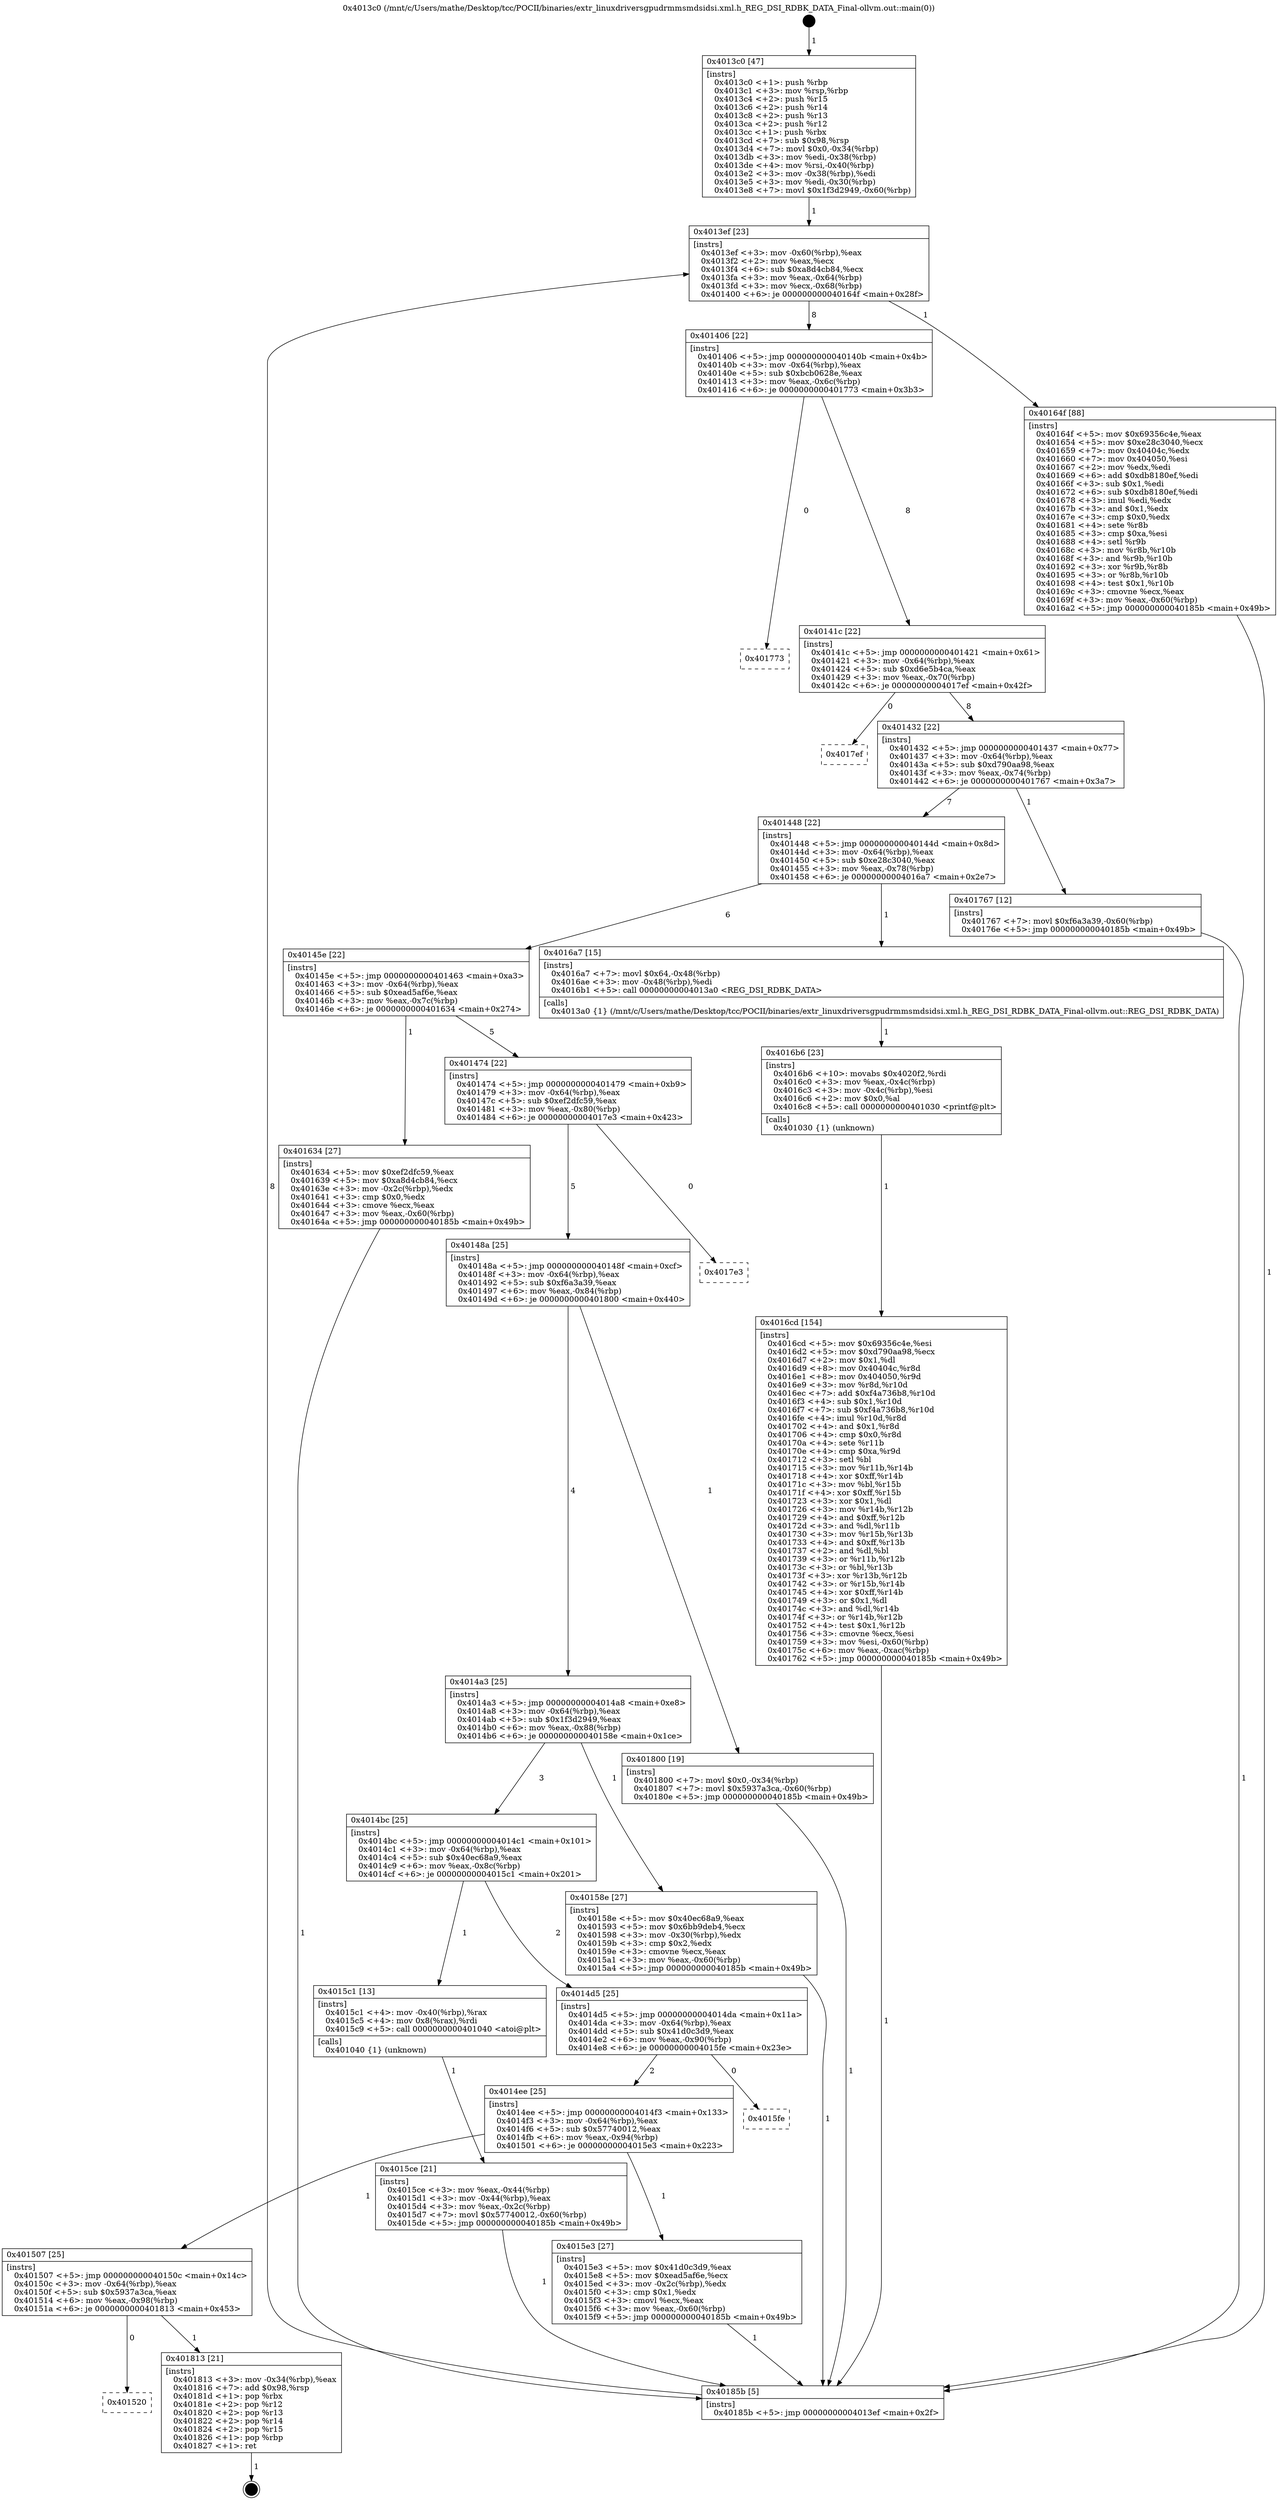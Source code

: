 digraph "0x4013c0" {
  label = "0x4013c0 (/mnt/c/Users/mathe/Desktop/tcc/POCII/binaries/extr_linuxdriversgpudrmmsmdsidsi.xml.h_REG_DSI_RDBK_DATA_Final-ollvm.out::main(0))"
  labelloc = "t"
  node[shape=record]

  Entry [label="",width=0.3,height=0.3,shape=circle,fillcolor=black,style=filled]
  "0x4013ef" [label="{
     0x4013ef [23]\l
     | [instrs]\l
     &nbsp;&nbsp;0x4013ef \<+3\>: mov -0x60(%rbp),%eax\l
     &nbsp;&nbsp;0x4013f2 \<+2\>: mov %eax,%ecx\l
     &nbsp;&nbsp;0x4013f4 \<+6\>: sub $0xa8d4cb84,%ecx\l
     &nbsp;&nbsp;0x4013fa \<+3\>: mov %eax,-0x64(%rbp)\l
     &nbsp;&nbsp;0x4013fd \<+3\>: mov %ecx,-0x68(%rbp)\l
     &nbsp;&nbsp;0x401400 \<+6\>: je 000000000040164f \<main+0x28f\>\l
  }"]
  "0x40164f" [label="{
     0x40164f [88]\l
     | [instrs]\l
     &nbsp;&nbsp;0x40164f \<+5\>: mov $0x69356c4e,%eax\l
     &nbsp;&nbsp;0x401654 \<+5\>: mov $0xe28c3040,%ecx\l
     &nbsp;&nbsp;0x401659 \<+7\>: mov 0x40404c,%edx\l
     &nbsp;&nbsp;0x401660 \<+7\>: mov 0x404050,%esi\l
     &nbsp;&nbsp;0x401667 \<+2\>: mov %edx,%edi\l
     &nbsp;&nbsp;0x401669 \<+6\>: add $0xdb8180ef,%edi\l
     &nbsp;&nbsp;0x40166f \<+3\>: sub $0x1,%edi\l
     &nbsp;&nbsp;0x401672 \<+6\>: sub $0xdb8180ef,%edi\l
     &nbsp;&nbsp;0x401678 \<+3\>: imul %edi,%edx\l
     &nbsp;&nbsp;0x40167b \<+3\>: and $0x1,%edx\l
     &nbsp;&nbsp;0x40167e \<+3\>: cmp $0x0,%edx\l
     &nbsp;&nbsp;0x401681 \<+4\>: sete %r8b\l
     &nbsp;&nbsp;0x401685 \<+3\>: cmp $0xa,%esi\l
     &nbsp;&nbsp;0x401688 \<+4\>: setl %r9b\l
     &nbsp;&nbsp;0x40168c \<+3\>: mov %r8b,%r10b\l
     &nbsp;&nbsp;0x40168f \<+3\>: and %r9b,%r10b\l
     &nbsp;&nbsp;0x401692 \<+3\>: xor %r9b,%r8b\l
     &nbsp;&nbsp;0x401695 \<+3\>: or %r8b,%r10b\l
     &nbsp;&nbsp;0x401698 \<+4\>: test $0x1,%r10b\l
     &nbsp;&nbsp;0x40169c \<+3\>: cmovne %ecx,%eax\l
     &nbsp;&nbsp;0x40169f \<+3\>: mov %eax,-0x60(%rbp)\l
     &nbsp;&nbsp;0x4016a2 \<+5\>: jmp 000000000040185b \<main+0x49b\>\l
  }"]
  "0x401406" [label="{
     0x401406 [22]\l
     | [instrs]\l
     &nbsp;&nbsp;0x401406 \<+5\>: jmp 000000000040140b \<main+0x4b\>\l
     &nbsp;&nbsp;0x40140b \<+3\>: mov -0x64(%rbp),%eax\l
     &nbsp;&nbsp;0x40140e \<+5\>: sub $0xbcb0628e,%eax\l
     &nbsp;&nbsp;0x401413 \<+3\>: mov %eax,-0x6c(%rbp)\l
     &nbsp;&nbsp;0x401416 \<+6\>: je 0000000000401773 \<main+0x3b3\>\l
  }"]
  Exit [label="",width=0.3,height=0.3,shape=circle,fillcolor=black,style=filled,peripheries=2]
  "0x401773" [label="{
     0x401773\l
  }", style=dashed]
  "0x40141c" [label="{
     0x40141c [22]\l
     | [instrs]\l
     &nbsp;&nbsp;0x40141c \<+5\>: jmp 0000000000401421 \<main+0x61\>\l
     &nbsp;&nbsp;0x401421 \<+3\>: mov -0x64(%rbp),%eax\l
     &nbsp;&nbsp;0x401424 \<+5\>: sub $0xd6e5b4ca,%eax\l
     &nbsp;&nbsp;0x401429 \<+3\>: mov %eax,-0x70(%rbp)\l
     &nbsp;&nbsp;0x40142c \<+6\>: je 00000000004017ef \<main+0x42f\>\l
  }"]
  "0x401520" [label="{
     0x401520\l
  }", style=dashed]
  "0x4017ef" [label="{
     0x4017ef\l
  }", style=dashed]
  "0x401432" [label="{
     0x401432 [22]\l
     | [instrs]\l
     &nbsp;&nbsp;0x401432 \<+5\>: jmp 0000000000401437 \<main+0x77\>\l
     &nbsp;&nbsp;0x401437 \<+3\>: mov -0x64(%rbp),%eax\l
     &nbsp;&nbsp;0x40143a \<+5\>: sub $0xd790aa98,%eax\l
     &nbsp;&nbsp;0x40143f \<+3\>: mov %eax,-0x74(%rbp)\l
     &nbsp;&nbsp;0x401442 \<+6\>: je 0000000000401767 \<main+0x3a7\>\l
  }"]
  "0x401813" [label="{
     0x401813 [21]\l
     | [instrs]\l
     &nbsp;&nbsp;0x401813 \<+3\>: mov -0x34(%rbp),%eax\l
     &nbsp;&nbsp;0x401816 \<+7\>: add $0x98,%rsp\l
     &nbsp;&nbsp;0x40181d \<+1\>: pop %rbx\l
     &nbsp;&nbsp;0x40181e \<+2\>: pop %r12\l
     &nbsp;&nbsp;0x401820 \<+2\>: pop %r13\l
     &nbsp;&nbsp;0x401822 \<+2\>: pop %r14\l
     &nbsp;&nbsp;0x401824 \<+2\>: pop %r15\l
     &nbsp;&nbsp;0x401826 \<+1\>: pop %rbp\l
     &nbsp;&nbsp;0x401827 \<+1\>: ret\l
  }"]
  "0x401767" [label="{
     0x401767 [12]\l
     | [instrs]\l
     &nbsp;&nbsp;0x401767 \<+7\>: movl $0xf6a3a39,-0x60(%rbp)\l
     &nbsp;&nbsp;0x40176e \<+5\>: jmp 000000000040185b \<main+0x49b\>\l
  }"]
  "0x401448" [label="{
     0x401448 [22]\l
     | [instrs]\l
     &nbsp;&nbsp;0x401448 \<+5\>: jmp 000000000040144d \<main+0x8d\>\l
     &nbsp;&nbsp;0x40144d \<+3\>: mov -0x64(%rbp),%eax\l
     &nbsp;&nbsp;0x401450 \<+5\>: sub $0xe28c3040,%eax\l
     &nbsp;&nbsp;0x401455 \<+3\>: mov %eax,-0x78(%rbp)\l
     &nbsp;&nbsp;0x401458 \<+6\>: je 00000000004016a7 \<main+0x2e7\>\l
  }"]
  "0x4016cd" [label="{
     0x4016cd [154]\l
     | [instrs]\l
     &nbsp;&nbsp;0x4016cd \<+5\>: mov $0x69356c4e,%esi\l
     &nbsp;&nbsp;0x4016d2 \<+5\>: mov $0xd790aa98,%ecx\l
     &nbsp;&nbsp;0x4016d7 \<+2\>: mov $0x1,%dl\l
     &nbsp;&nbsp;0x4016d9 \<+8\>: mov 0x40404c,%r8d\l
     &nbsp;&nbsp;0x4016e1 \<+8\>: mov 0x404050,%r9d\l
     &nbsp;&nbsp;0x4016e9 \<+3\>: mov %r8d,%r10d\l
     &nbsp;&nbsp;0x4016ec \<+7\>: add $0xf4a736b8,%r10d\l
     &nbsp;&nbsp;0x4016f3 \<+4\>: sub $0x1,%r10d\l
     &nbsp;&nbsp;0x4016f7 \<+7\>: sub $0xf4a736b8,%r10d\l
     &nbsp;&nbsp;0x4016fe \<+4\>: imul %r10d,%r8d\l
     &nbsp;&nbsp;0x401702 \<+4\>: and $0x1,%r8d\l
     &nbsp;&nbsp;0x401706 \<+4\>: cmp $0x0,%r8d\l
     &nbsp;&nbsp;0x40170a \<+4\>: sete %r11b\l
     &nbsp;&nbsp;0x40170e \<+4\>: cmp $0xa,%r9d\l
     &nbsp;&nbsp;0x401712 \<+3\>: setl %bl\l
     &nbsp;&nbsp;0x401715 \<+3\>: mov %r11b,%r14b\l
     &nbsp;&nbsp;0x401718 \<+4\>: xor $0xff,%r14b\l
     &nbsp;&nbsp;0x40171c \<+3\>: mov %bl,%r15b\l
     &nbsp;&nbsp;0x40171f \<+4\>: xor $0xff,%r15b\l
     &nbsp;&nbsp;0x401723 \<+3\>: xor $0x1,%dl\l
     &nbsp;&nbsp;0x401726 \<+3\>: mov %r14b,%r12b\l
     &nbsp;&nbsp;0x401729 \<+4\>: and $0xff,%r12b\l
     &nbsp;&nbsp;0x40172d \<+3\>: and %dl,%r11b\l
     &nbsp;&nbsp;0x401730 \<+3\>: mov %r15b,%r13b\l
     &nbsp;&nbsp;0x401733 \<+4\>: and $0xff,%r13b\l
     &nbsp;&nbsp;0x401737 \<+2\>: and %dl,%bl\l
     &nbsp;&nbsp;0x401739 \<+3\>: or %r11b,%r12b\l
     &nbsp;&nbsp;0x40173c \<+3\>: or %bl,%r13b\l
     &nbsp;&nbsp;0x40173f \<+3\>: xor %r13b,%r12b\l
     &nbsp;&nbsp;0x401742 \<+3\>: or %r15b,%r14b\l
     &nbsp;&nbsp;0x401745 \<+4\>: xor $0xff,%r14b\l
     &nbsp;&nbsp;0x401749 \<+3\>: or $0x1,%dl\l
     &nbsp;&nbsp;0x40174c \<+3\>: and %dl,%r14b\l
     &nbsp;&nbsp;0x40174f \<+3\>: or %r14b,%r12b\l
     &nbsp;&nbsp;0x401752 \<+4\>: test $0x1,%r12b\l
     &nbsp;&nbsp;0x401756 \<+3\>: cmovne %ecx,%esi\l
     &nbsp;&nbsp;0x401759 \<+3\>: mov %esi,-0x60(%rbp)\l
     &nbsp;&nbsp;0x40175c \<+6\>: mov %eax,-0xac(%rbp)\l
     &nbsp;&nbsp;0x401762 \<+5\>: jmp 000000000040185b \<main+0x49b\>\l
  }"]
  "0x4016a7" [label="{
     0x4016a7 [15]\l
     | [instrs]\l
     &nbsp;&nbsp;0x4016a7 \<+7\>: movl $0x64,-0x48(%rbp)\l
     &nbsp;&nbsp;0x4016ae \<+3\>: mov -0x48(%rbp),%edi\l
     &nbsp;&nbsp;0x4016b1 \<+5\>: call 00000000004013a0 \<REG_DSI_RDBK_DATA\>\l
     | [calls]\l
     &nbsp;&nbsp;0x4013a0 \{1\} (/mnt/c/Users/mathe/Desktop/tcc/POCII/binaries/extr_linuxdriversgpudrmmsmdsidsi.xml.h_REG_DSI_RDBK_DATA_Final-ollvm.out::REG_DSI_RDBK_DATA)\l
  }"]
  "0x40145e" [label="{
     0x40145e [22]\l
     | [instrs]\l
     &nbsp;&nbsp;0x40145e \<+5\>: jmp 0000000000401463 \<main+0xa3\>\l
     &nbsp;&nbsp;0x401463 \<+3\>: mov -0x64(%rbp),%eax\l
     &nbsp;&nbsp;0x401466 \<+5\>: sub $0xead5af6e,%eax\l
     &nbsp;&nbsp;0x40146b \<+3\>: mov %eax,-0x7c(%rbp)\l
     &nbsp;&nbsp;0x40146e \<+6\>: je 0000000000401634 \<main+0x274\>\l
  }"]
  "0x4016b6" [label="{
     0x4016b6 [23]\l
     | [instrs]\l
     &nbsp;&nbsp;0x4016b6 \<+10\>: movabs $0x4020f2,%rdi\l
     &nbsp;&nbsp;0x4016c0 \<+3\>: mov %eax,-0x4c(%rbp)\l
     &nbsp;&nbsp;0x4016c3 \<+3\>: mov -0x4c(%rbp),%esi\l
     &nbsp;&nbsp;0x4016c6 \<+2\>: mov $0x0,%al\l
     &nbsp;&nbsp;0x4016c8 \<+5\>: call 0000000000401030 \<printf@plt\>\l
     | [calls]\l
     &nbsp;&nbsp;0x401030 \{1\} (unknown)\l
  }"]
  "0x401634" [label="{
     0x401634 [27]\l
     | [instrs]\l
     &nbsp;&nbsp;0x401634 \<+5\>: mov $0xef2dfc59,%eax\l
     &nbsp;&nbsp;0x401639 \<+5\>: mov $0xa8d4cb84,%ecx\l
     &nbsp;&nbsp;0x40163e \<+3\>: mov -0x2c(%rbp),%edx\l
     &nbsp;&nbsp;0x401641 \<+3\>: cmp $0x0,%edx\l
     &nbsp;&nbsp;0x401644 \<+3\>: cmove %ecx,%eax\l
     &nbsp;&nbsp;0x401647 \<+3\>: mov %eax,-0x60(%rbp)\l
     &nbsp;&nbsp;0x40164a \<+5\>: jmp 000000000040185b \<main+0x49b\>\l
  }"]
  "0x401474" [label="{
     0x401474 [22]\l
     | [instrs]\l
     &nbsp;&nbsp;0x401474 \<+5\>: jmp 0000000000401479 \<main+0xb9\>\l
     &nbsp;&nbsp;0x401479 \<+3\>: mov -0x64(%rbp),%eax\l
     &nbsp;&nbsp;0x40147c \<+5\>: sub $0xef2dfc59,%eax\l
     &nbsp;&nbsp;0x401481 \<+3\>: mov %eax,-0x80(%rbp)\l
     &nbsp;&nbsp;0x401484 \<+6\>: je 00000000004017e3 \<main+0x423\>\l
  }"]
  "0x401507" [label="{
     0x401507 [25]\l
     | [instrs]\l
     &nbsp;&nbsp;0x401507 \<+5\>: jmp 000000000040150c \<main+0x14c\>\l
     &nbsp;&nbsp;0x40150c \<+3\>: mov -0x64(%rbp),%eax\l
     &nbsp;&nbsp;0x40150f \<+5\>: sub $0x5937a3ca,%eax\l
     &nbsp;&nbsp;0x401514 \<+6\>: mov %eax,-0x98(%rbp)\l
     &nbsp;&nbsp;0x40151a \<+6\>: je 0000000000401813 \<main+0x453\>\l
  }"]
  "0x4017e3" [label="{
     0x4017e3\l
  }", style=dashed]
  "0x40148a" [label="{
     0x40148a [25]\l
     | [instrs]\l
     &nbsp;&nbsp;0x40148a \<+5\>: jmp 000000000040148f \<main+0xcf\>\l
     &nbsp;&nbsp;0x40148f \<+3\>: mov -0x64(%rbp),%eax\l
     &nbsp;&nbsp;0x401492 \<+5\>: sub $0xf6a3a39,%eax\l
     &nbsp;&nbsp;0x401497 \<+6\>: mov %eax,-0x84(%rbp)\l
     &nbsp;&nbsp;0x40149d \<+6\>: je 0000000000401800 \<main+0x440\>\l
  }"]
  "0x4015e3" [label="{
     0x4015e3 [27]\l
     | [instrs]\l
     &nbsp;&nbsp;0x4015e3 \<+5\>: mov $0x41d0c3d9,%eax\l
     &nbsp;&nbsp;0x4015e8 \<+5\>: mov $0xead5af6e,%ecx\l
     &nbsp;&nbsp;0x4015ed \<+3\>: mov -0x2c(%rbp),%edx\l
     &nbsp;&nbsp;0x4015f0 \<+3\>: cmp $0x1,%edx\l
     &nbsp;&nbsp;0x4015f3 \<+3\>: cmovl %ecx,%eax\l
     &nbsp;&nbsp;0x4015f6 \<+3\>: mov %eax,-0x60(%rbp)\l
     &nbsp;&nbsp;0x4015f9 \<+5\>: jmp 000000000040185b \<main+0x49b\>\l
  }"]
  "0x401800" [label="{
     0x401800 [19]\l
     | [instrs]\l
     &nbsp;&nbsp;0x401800 \<+7\>: movl $0x0,-0x34(%rbp)\l
     &nbsp;&nbsp;0x401807 \<+7\>: movl $0x5937a3ca,-0x60(%rbp)\l
     &nbsp;&nbsp;0x40180e \<+5\>: jmp 000000000040185b \<main+0x49b\>\l
  }"]
  "0x4014a3" [label="{
     0x4014a3 [25]\l
     | [instrs]\l
     &nbsp;&nbsp;0x4014a3 \<+5\>: jmp 00000000004014a8 \<main+0xe8\>\l
     &nbsp;&nbsp;0x4014a8 \<+3\>: mov -0x64(%rbp),%eax\l
     &nbsp;&nbsp;0x4014ab \<+5\>: sub $0x1f3d2949,%eax\l
     &nbsp;&nbsp;0x4014b0 \<+6\>: mov %eax,-0x88(%rbp)\l
     &nbsp;&nbsp;0x4014b6 \<+6\>: je 000000000040158e \<main+0x1ce\>\l
  }"]
  "0x4014ee" [label="{
     0x4014ee [25]\l
     | [instrs]\l
     &nbsp;&nbsp;0x4014ee \<+5\>: jmp 00000000004014f3 \<main+0x133\>\l
     &nbsp;&nbsp;0x4014f3 \<+3\>: mov -0x64(%rbp),%eax\l
     &nbsp;&nbsp;0x4014f6 \<+5\>: sub $0x57740012,%eax\l
     &nbsp;&nbsp;0x4014fb \<+6\>: mov %eax,-0x94(%rbp)\l
     &nbsp;&nbsp;0x401501 \<+6\>: je 00000000004015e3 \<main+0x223\>\l
  }"]
  "0x40158e" [label="{
     0x40158e [27]\l
     | [instrs]\l
     &nbsp;&nbsp;0x40158e \<+5\>: mov $0x40ec68a9,%eax\l
     &nbsp;&nbsp;0x401593 \<+5\>: mov $0x6bb9deb4,%ecx\l
     &nbsp;&nbsp;0x401598 \<+3\>: mov -0x30(%rbp),%edx\l
     &nbsp;&nbsp;0x40159b \<+3\>: cmp $0x2,%edx\l
     &nbsp;&nbsp;0x40159e \<+3\>: cmovne %ecx,%eax\l
     &nbsp;&nbsp;0x4015a1 \<+3\>: mov %eax,-0x60(%rbp)\l
     &nbsp;&nbsp;0x4015a4 \<+5\>: jmp 000000000040185b \<main+0x49b\>\l
  }"]
  "0x4014bc" [label="{
     0x4014bc [25]\l
     | [instrs]\l
     &nbsp;&nbsp;0x4014bc \<+5\>: jmp 00000000004014c1 \<main+0x101\>\l
     &nbsp;&nbsp;0x4014c1 \<+3\>: mov -0x64(%rbp),%eax\l
     &nbsp;&nbsp;0x4014c4 \<+5\>: sub $0x40ec68a9,%eax\l
     &nbsp;&nbsp;0x4014c9 \<+6\>: mov %eax,-0x8c(%rbp)\l
     &nbsp;&nbsp;0x4014cf \<+6\>: je 00000000004015c1 \<main+0x201\>\l
  }"]
  "0x40185b" [label="{
     0x40185b [5]\l
     | [instrs]\l
     &nbsp;&nbsp;0x40185b \<+5\>: jmp 00000000004013ef \<main+0x2f\>\l
  }"]
  "0x4013c0" [label="{
     0x4013c0 [47]\l
     | [instrs]\l
     &nbsp;&nbsp;0x4013c0 \<+1\>: push %rbp\l
     &nbsp;&nbsp;0x4013c1 \<+3\>: mov %rsp,%rbp\l
     &nbsp;&nbsp;0x4013c4 \<+2\>: push %r15\l
     &nbsp;&nbsp;0x4013c6 \<+2\>: push %r14\l
     &nbsp;&nbsp;0x4013c8 \<+2\>: push %r13\l
     &nbsp;&nbsp;0x4013ca \<+2\>: push %r12\l
     &nbsp;&nbsp;0x4013cc \<+1\>: push %rbx\l
     &nbsp;&nbsp;0x4013cd \<+7\>: sub $0x98,%rsp\l
     &nbsp;&nbsp;0x4013d4 \<+7\>: movl $0x0,-0x34(%rbp)\l
     &nbsp;&nbsp;0x4013db \<+3\>: mov %edi,-0x38(%rbp)\l
     &nbsp;&nbsp;0x4013de \<+4\>: mov %rsi,-0x40(%rbp)\l
     &nbsp;&nbsp;0x4013e2 \<+3\>: mov -0x38(%rbp),%edi\l
     &nbsp;&nbsp;0x4013e5 \<+3\>: mov %edi,-0x30(%rbp)\l
     &nbsp;&nbsp;0x4013e8 \<+7\>: movl $0x1f3d2949,-0x60(%rbp)\l
  }"]
  "0x4015fe" [label="{
     0x4015fe\l
  }", style=dashed]
  "0x4015c1" [label="{
     0x4015c1 [13]\l
     | [instrs]\l
     &nbsp;&nbsp;0x4015c1 \<+4\>: mov -0x40(%rbp),%rax\l
     &nbsp;&nbsp;0x4015c5 \<+4\>: mov 0x8(%rax),%rdi\l
     &nbsp;&nbsp;0x4015c9 \<+5\>: call 0000000000401040 \<atoi@plt\>\l
     | [calls]\l
     &nbsp;&nbsp;0x401040 \{1\} (unknown)\l
  }"]
  "0x4014d5" [label="{
     0x4014d5 [25]\l
     | [instrs]\l
     &nbsp;&nbsp;0x4014d5 \<+5\>: jmp 00000000004014da \<main+0x11a\>\l
     &nbsp;&nbsp;0x4014da \<+3\>: mov -0x64(%rbp),%eax\l
     &nbsp;&nbsp;0x4014dd \<+5\>: sub $0x41d0c3d9,%eax\l
     &nbsp;&nbsp;0x4014e2 \<+6\>: mov %eax,-0x90(%rbp)\l
     &nbsp;&nbsp;0x4014e8 \<+6\>: je 00000000004015fe \<main+0x23e\>\l
  }"]
  "0x4015ce" [label="{
     0x4015ce [21]\l
     | [instrs]\l
     &nbsp;&nbsp;0x4015ce \<+3\>: mov %eax,-0x44(%rbp)\l
     &nbsp;&nbsp;0x4015d1 \<+3\>: mov -0x44(%rbp),%eax\l
     &nbsp;&nbsp;0x4015d4 \<+3\>: mov %eax,-0x2c(%rbp)\l
     &nbsp;&nbsp;0x4015d7 \<+7\>: movl $0x57740012,-0x60(%rbp)\l
     &nbsp;&nbsp;0x4015de \<+5\>: jmp 000000000040185b \<main+0x49b\>\l
  }"]
  Entry -> "0x4013c0" [label=" 1"]
  "0x4013ef" -> "0x40164f" [label=" 1"]
  "0x4013ef" -> "0x401406" [label=" 8"]
  "0x401813" -> Exit [label=" 1"]
  "0x401406" -> "0x401773" [label=" 0"]
  "0x401406" -> "0x40141c" [label=" 8"]
  "0x401507" -> "0x401520" [label=" 0"]
  "0x40141c" -> "0x4017ef" [label=" 0"]
  "0x40141c" -> "0x401432" [label=" 8"]
  "0x401507" -> "0x401813" [label=" 1"]
  "0x401432" -> "0x401767" [label=" 1"]
  "0x401432" -> "0x401448" [label=" 7"]
  "0x401800" -> "0x40185b" [label=" 1"]
  "0x401448" -> "0x4016a7" [label=" 1"]
  "0x401448" -> "0x40145e" [label=" 6"]
  "0x401767" -> "0x40185b" [label=" 1"]
  "0x40145e" -> "0x401634" [label=" 1"]
  "0x40145e" -> "0x401474" [label=" 5"]
  "0x4016cd" -> "0x40185b" [label=" 1"]
  "0x401474" -> "0x4017e3" [label=" 0"]
  "0x401474" -> "0x40148a" [label=" 5"]
  "0x4016b6" -> "0x4016cd" [label=" 1"]
  "0x40148a" -> "0x401800" [label=" 1"]
  "0x40148a" -> "0x4014a3" [label=" 4"]
  "0x4016a7" -> "0x4016b6" [label=" 1"]
  "0x4014a3" -> "0x40158e" [label=" 1"]
  "0x4014a3" -> "0x4014bc" [label=" 3"]
  "0x40158e" -> "0x40185b" [label=" 1"]
  "0x4013c0" -> "0x4013ef" [label=" 1"]
  "0x40185b" -> "0x4013ef" [label=" 8"]
  "0x401634" -> "0x40185b" [label=" 1"]
  "0x4014bc" -> "0x4015c1" [label=" 1"]
  "0x4014bc" -> "0x4014d5" [label=" 2"]
  "0x4015c1" -> "0x4015ce" [label=" 1"]
  "0x4015ce" -> "0x40185b" [label=" 1"]
  "0x4015e3" -> "0x40185b" [label=" 1"]
  "0x4014d5" -> "0x4015fe" [label=" 0"]
  "0x4014d5" -> "0x4014ee" [label=" 2"]
  "0x40164f" -> "0x40185b" [label=" 1"]
  "0x4014ee" -> "0x4015e3" [label=" 1"]
  "0x4014ee" -> "0x401507" [label=" 1"]
}
